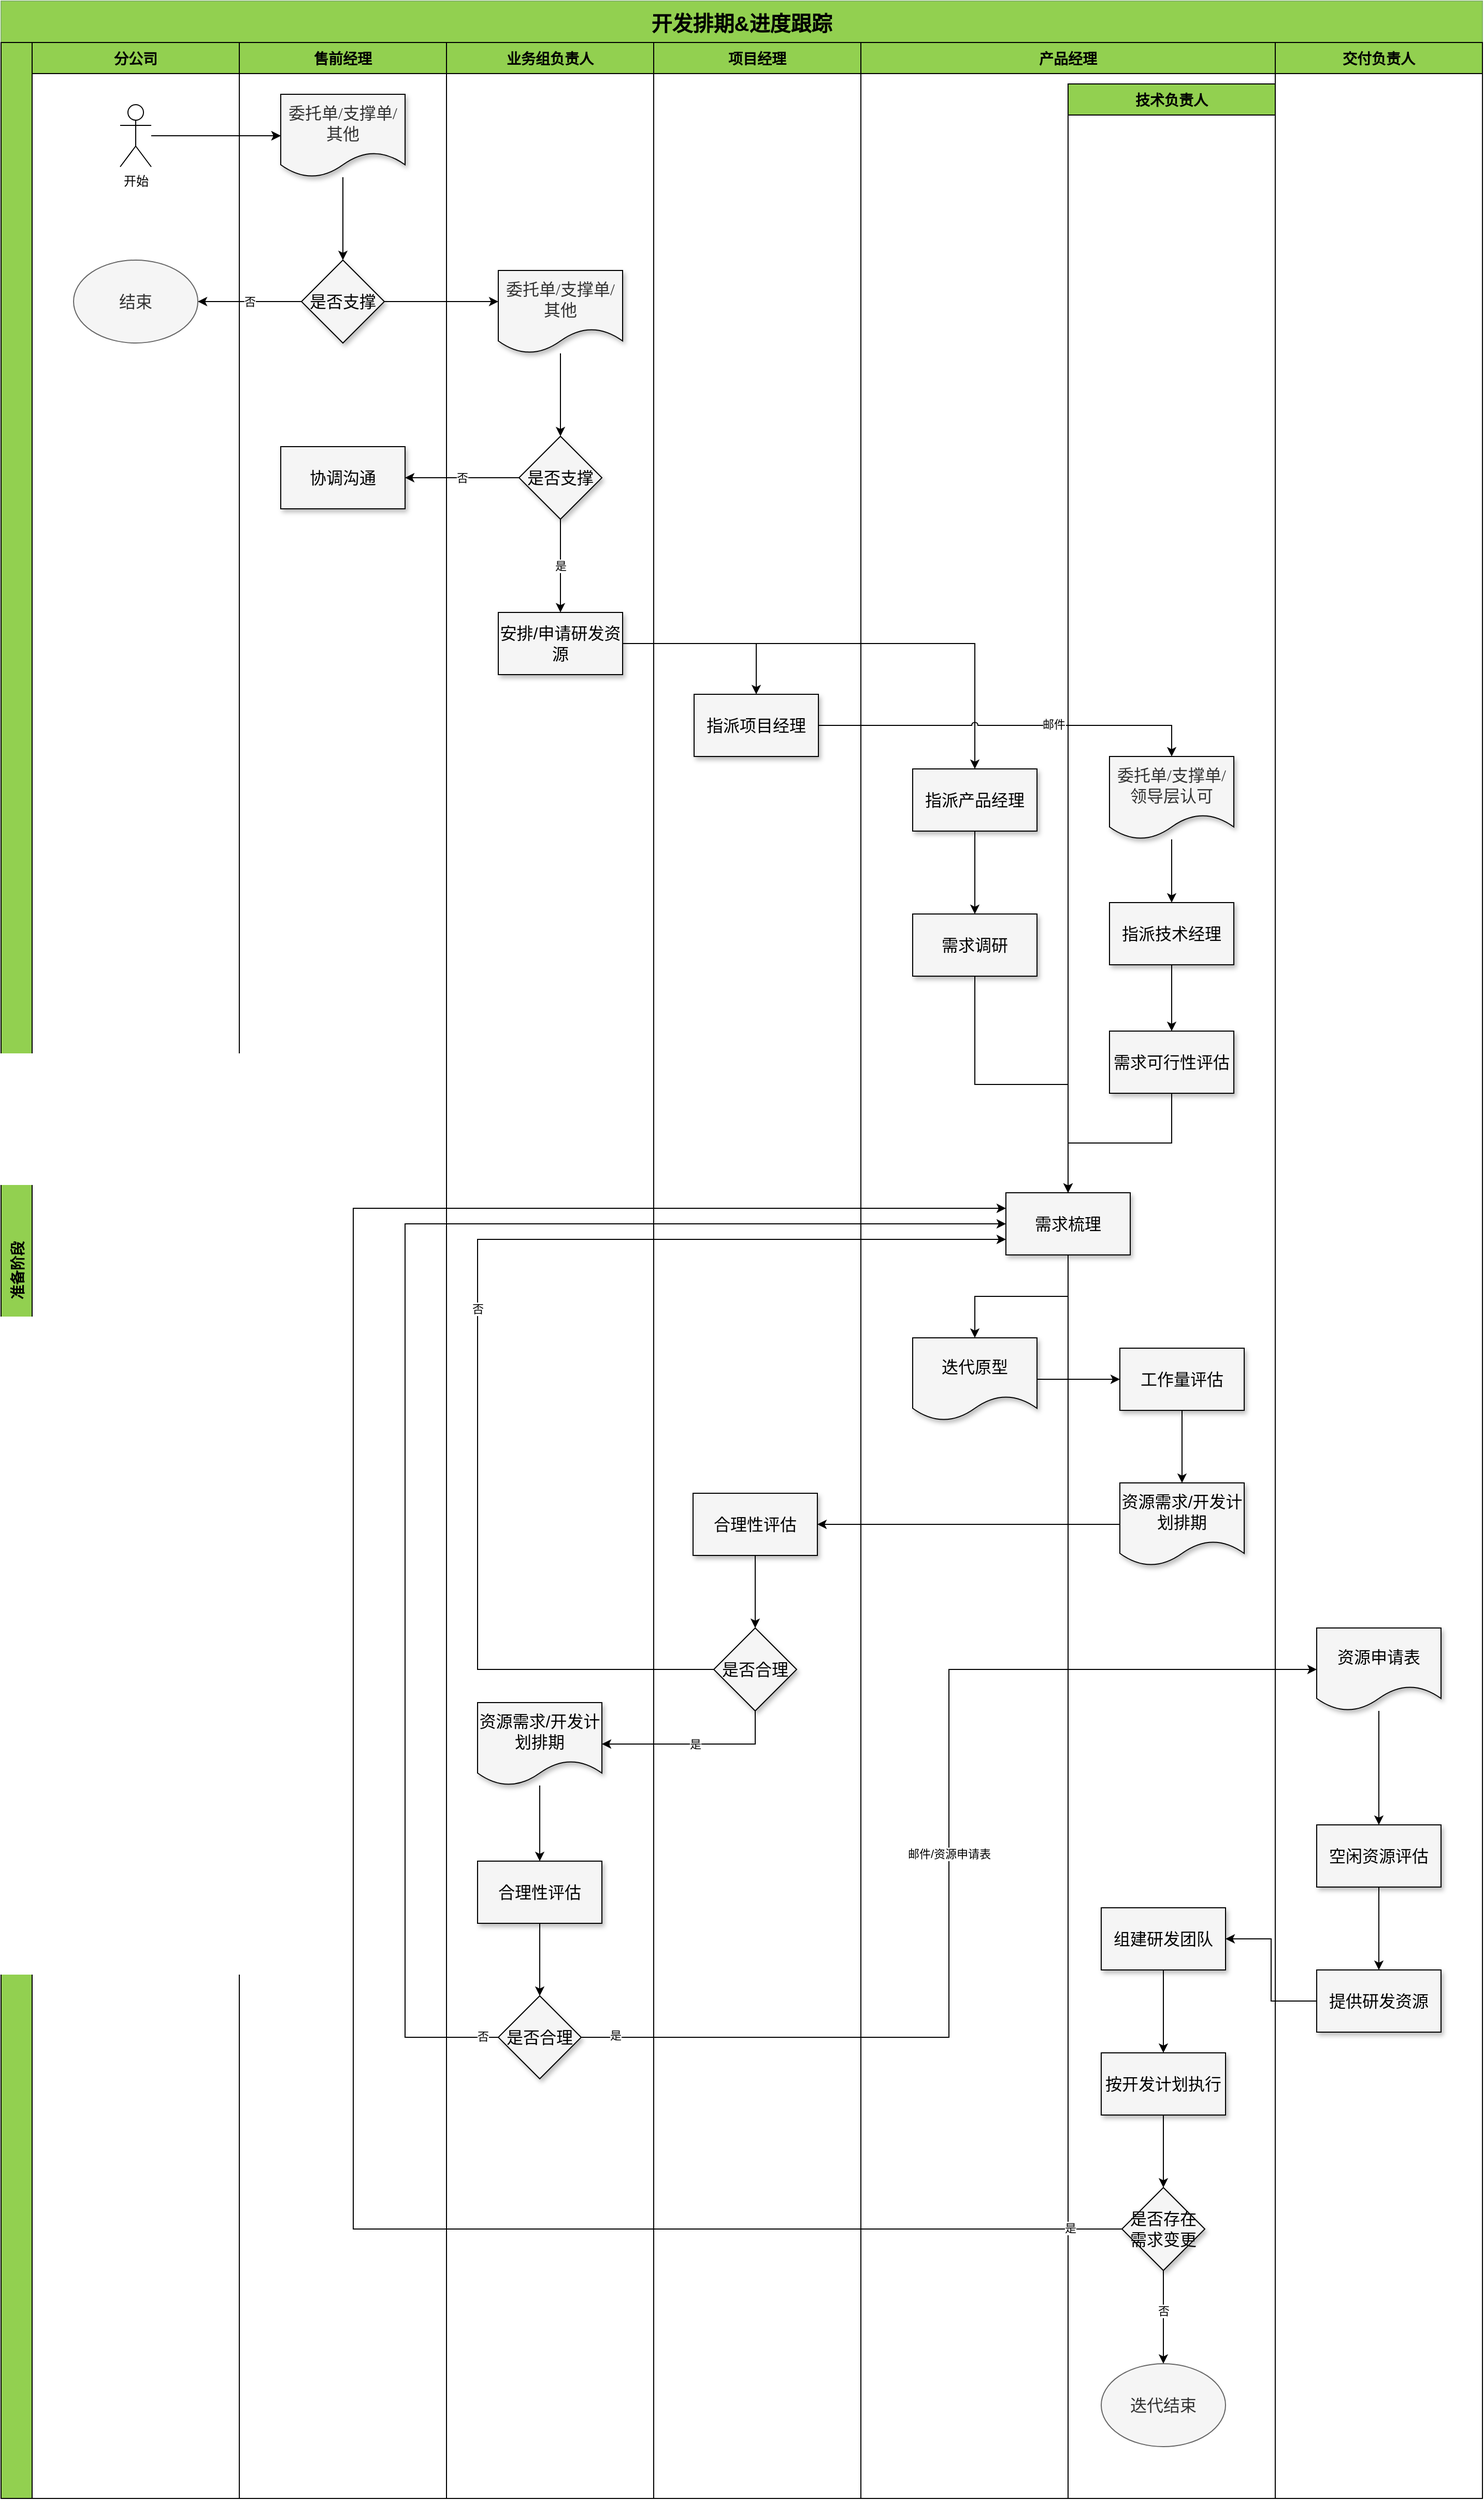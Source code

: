 <mxfile version="21.4.0" type="github">
  <diagram id="Nbi2OOFG4A7icGLgDpQb" name="第 1 页">
    <mxGraphModel dx="1434" dy="716" grid="1" gridSize="10" guides="1" tooltips="1" connect="1" arrows="1" fold="1" page="1" pageScale="1" pageWidth="827" pageHeight="1169" background="none" math="0" shadow="0">
      <root>
        <mxCell id="0" />
        <mxCell id="1" parent="0" />
        <mxCell id="kk27pRFW-uQP8ShshRhL-2" value="开发排期&amp;进度跟踪" style="swimlane;childLayout=stackLayout;resizeParent=1;resizeParentMax=0;horizontal=1;startSize=40;horizontalStack=0;fillColor=#92D050;strokeColor=#82b366;fontSize=20;spacingTop=4;spacingBottom=4;swimlaneFillColor=none;arcSize=15;perimeterSpacing=0;gradientColor=none;spacing=2;" parent="1" vertex="1">
          <mxGeometry x="20" y="60" width="1430" height="2410" as="geometry">
            <mxRectangle x="220" y="250" width="100" height="30" as="alternateBounds" />
          </mxGeometry>
        </mxCell>
        <mxCell id="kk27pRFW-uQP8ShshRhL-3" value="准备阶段" style="swimlane;startSize=30;horizontal=0;fillColor=#92D050;fontSize=14;" parent="kk27pRFW-uQP8ShshRhL-2" vertex="1">
          <mxGeometry y="40" width="1430" height="2370" as="geometry" />
        </mxCell>
        <mxCell id="3Ep8Qb1cGVb_W9g0E4yR-12" value="产品经理" style="swimlane;startSize=30;fillColor=#92D050;fontSize=14;" parent="kk27pRFW-uQP8ShshRhL-3" vertex="1">
          <mxGeometry x="830" width="400" height="2370" as="geometry" />
        </mxCell>
        <mxCell id="3Ep8Qb1cGVb_W9g0E4yR-42" value="" style="edgeStyle=orthogonalEdgeStyle;rounded=0;orthogonalLoop=1;jettySize=auto;html=1;" parent="3Ep8Qb1cGVb_W9g0E4yR-12" source="3Ep8Qb1cGVb_W9g0E4yR-37" target="3Ep8Qb1cGVb_W9g0E4yR-41" edge="1">
          <mxGeometry relative="1" as="geometry" />
        </mxCell>
        <mxCell id="3Ep8Qb1cGVb_W9g0E4yR-37" value="指派产品经理" style="whiteSpace=wrap;html=1;fontSize=16;fillColor=#F5F5F5;fontColor=#000000;shadow=1;sketch=0;" parent="3Ep8Qb1cGVb_W9g0E4yR-12" vertex="1">
          <mxGeometry x="50" y="701" width="120" height="60" as="geometry" />
        </mxCell>
        <mxCell id="3Ep8Qb1cGVb_W9g0E4yR-41" value="需求调研" style="whiteSpace=wrap;html=1;fontSize=16;fillColor=#F5F5F5;fontColor=#000000;shadow=1;sketch=0;" parent="3Ep8Qb1cGVb_W9g0E4yR-12" vertex="1">
          <mxGeometry x="50" y="841" width="120" height="60" as="geometry" />
        </mxCell>
        <mxCell id="FOfrEXctaHEaaRynyg7d-13" value="" style="edgeStyle=orthogonalEdgeStyle;rounded=0;orthogonalLoop=1;jettySize=auto;html=1;" parent="3Ep8Qb1cGVb_W9g0E4yR-12" source="3Ep8Qb1cGVb_W9g0E4yR-65" target="FOfrEXctaHEaaRynyg7d-12" edge="1">
          <mxGeometry relative="1" as="geometry" />
        </mxCell>
        <mxCell id="3Ep8Qb1cGVb_W9g0E4yR-65" value="迭代原型" style="shape=document;whiteSpace=wrap;html=1;boundedLbl=1;fontSize=16;fillColor=#F5F5F5;fontColor=#000000;shadow=1;sketch=0;" parent="3Ep8Qb1cGVb_W9g0E4yR-12" vertex="1">
          <mxGeometry x="50" y="1250" width="120" height="80" as="geometry" />
        </mxCell>
        <mxCell id="3Ep8Qb1cGVb_W9g0E4yR-13" value="技术负责人" style="swimlane;startSize=30;fillColor=#92D050;fontSize=14;" parent="3Ep8Qb1cGVb_W9g0E4yR-12" vertex="1">
          <mxGeometry x="200" y="40" width="200" height="2330" as="geometry" />
        </mxCell>
        <mxCell id="3Ep8Qb1cGVb_W9g0E4yR-80" value="" style="edgeStyle=orthogonalEdgeStyle;rounded=0;orthogonalLoop=1;jettySize=auto;html=1;" parent="3Ep8Qb1cGVb_W9g0E4yR-13" source="3Ep8Qb1cGVb_W9g0E4yR-70" target="3Ep8Qb1cGVb_W9g0E4yR-79" edge="1">
          <mxGeometry relative="1" as="geometry" />
        </mxCell>
        <mxCell id="3Ep8Qb1cGVb_W9g0E4yR-70" value="组建研发团队" style="whiteSpace=wrap;html=1;fontSize=16;fillColor=#F5F5F5;fontColor=#000000;shadow=1;sketch=0;" parent="3Ep8Qb1cGVb_W9g0E4yR-13" vertex="1">
          <mxGeometry x="32" y="1760" width="120" height="60" as="geometry" />
        </mxCell>
        <mxCell id="3Ep8Qb1cGVb_W9g0E4yR-85" value="" style="edgeStyle=orthogonalEdgeStyle;rounded=0;orthogonalLoop=1;jettySize=auto;html=1;" parent="3Ep8Qb1cGVb_W9g0E4yR-13" source="3Ep8Qb1cGVb_W9g0E4yR-79" target="3Ep8Qb1cGVb_W9g0E4yR-84" edge="1">
          <mxGeometry relative="1" as="geometry" />
        </mxCell>
        <mxCell id="3Ep8Qb1cGVb_W9g0E4yR-79" value="按开发计划执行" style="whiteSpace=wrap;html=1;fontSize=16;fillColor=#F5F5F5;fontColor=#000000;shadow=1;sketch=0;" parent="3Ep8Qb1cGVb_W9g0E4yR-13" vertex="1">
          <mxGeometry x="32" y="1900" width="120" height="60" as="geometry" />
        </mxCell>
        <mxCell id="3Ep8Qb1cGVb_W9g0E4yR-91" style="edgeStyle=orthogonalEdgeStyle;rounded=0;orthogonalLoop=1;jettySize=auto;html=1;exitX=0.5;exitY=1;exitDx=0;exitDy=0;entryX=0.5;entryY=0;entryDx=0;entryDy=0;" parent="3Ep8Qb1cGVb_W9g0E4yR-13" source="3Ep8Qb1cGVb_W9g0E4yR-84" target="3Ep8Qb1cGVb_W9g0E4yR-88" edge="1">
          <mxGeometry relative="1" as="geometry" />
        </mxCell>
        <mxCell id="FOfrEXctaHEaaRynyg7d-27" value="否" style="edgeLabel;html=1;align=center;verticalAlign=middle;resizable=0;points=[];" parent="3Ep8Qb1cGVb_W9g0E4yR-91" vertex="1" connectable="0">
          <mxGeometry x="-0.133" relative="1" as="geometry">
            <mxPoint as="offset" />
          </mxGeometry>
        </mxCell>
        <mxCell id="3Ep8Qb1cGVb_W9g0E4yR-84" value="是否存在需求变更" style="rhombus;whiteSpace=wrap;html=1;fontSize=16;fillColor=#F5F5F5;fontColor=#000000;shadow=1;sketch=0;" parent="3Ep8Qb1cGVb_W9g0E4yR-13" vertex="1">
          <mxGeometry x="52" y="2030" width="80" height="80" as="geometry" />
        </mxCell>
        <mxCell id="3Ep8Qb1cGVb_W9g0E4yR-88" value="迭代结束" style="ellipse;whiteSpace=wrap;html=1;fillColor=#f5f5f5;fontColor=#333333;strokeColor=#666666;fontSize=16;" parent="3Ep8Qb1cGVb_W9g0E4yR-13" vertex="1">
          <mxGeometry x="32" y="2200" width="120" height="80" as="geometry" />
        </mxCell>
        <mxCell id="3Ep8Qb1cGVb_W9g0E4yR-32" value="&lt;font face=&quot;Microsoft YaHei-2&quot; color=&quot;#333333&quot;&gt;&lt;span style=&quot;font-size: 16px;&quot;&gt;委托单/支撑单/领导层认可&lt;/span&gt;&lt;/font&gt;" style="shape=document;whiteSpace=wrap;html=1;boundedLbl=1;shadow=1;sketch=0;fontSize=12;fontColor=#FFC000;fillColor=#F5F5F5;" parent="3Ep8Qb1cGVb_W9g0E4yR-13" vertex="1">
          <mxGeometry x="40" y="649" width="120" height="80" as="geometry" />
        </mxCell>
        <mxCell id="FOfrEXctaHEaaRynyg7d-9" value="" style="edgeStyle=orthogonalEdgeStyle;rounded=0;orthogonalLoop=1;jettySize=auto;html=1;" parent="3Ep8Qb1cGVb_W9g0E4yR-13" source="3Ep8Qb1cGVb_W9g0E4yR-48" target="FOfrEXctaHEaaRynyg7d-8" edge="1">
          <mxGeometry relative="1" as="geometry" />
        </mxCell>
        <mxCell id="3Ep8Qb1cGVb_W9g0E4yR-48" value="指派技术经理" style="whiteSpace=wrap;html=1;fontSize=16;fillColor=#F5F5F5;fontColor=#000000;shadow=1;sketch=0;" parent="3Ep8Qb1cGVb_W9g0E4yR-13" vertex="1">
          <mxGeometry x="40" y="790" width="120" height="60" as="geometry" />
        </mxCell>
        <mxCell id="FOfrEXctaHEaaRynyg7d-7" value="" style="edgeStyle=none;orthogonalLoop=1;jettySize=auto;html=1;rounded=0;entryX=0.5;entryY=0;entryDx=0;entryDy=0;" parent="3Ep8Qb1cGVb_W9g0E4yR-13" source="3Ep8Qb1cGVb_W9g0E4yR-32" target="3Ep8Qb1cGVb_W9g0E4yR-48" edge="1">
          <mxGeometry width="100" relative="1" as="geometry">
            <mxPoint x="50" y="780" as="sourcePoint" />
            <mxPoint x="150" y="780" as="targetPoint" />
            <Array as="points" />
          </mxGeometry>
        </mxCell>
        <mxCell id="FOfrEXctaHEaaRynyg7d-8" value="需求可行性评估" style="whiteSpace=wrap;html=1;fontSize=16;fillColor=#F5F5F5;fontColor=#000000;shadow=1;sketch=0;" parent="3Ep8Qb1cGVb_W9g0E4yR-13" vertex="1">
          <mxGeometry x="40" y="914" width="120" height="60" as="geometry" />
        </mxCell>
        <mxCell id="3Ep8Qb1cGVb_W9g0E4yR-62" style="edgeStyle=orthogonalEdgeStyle;rounded=0;orthogonalLoop=1;jettySize=auto;html=1;exitX=0.5;exitY=1;exitDx=0;exitDy=0;" parent="3Ep8Qb1cGVb_W9g0E4yR-12" source="3Ep8Qb1cGVb_W9g0E4yR-41" target="FOfrEXctaHEaaRynyg7d-2" edge="1">
          <mxGeometry relative="1" as="geometry">
            <mxPoint x="110" y="930" as="targetPoint" />
          </mxGeometry>
        </mxCell>
        <mxCell id="FOfrEXctaHEaaRynyg7d-11" style="edgeStyle=orthogonalEdgeStyle;rounded=0;orthogonalLoop=1;jettySize=auto;html=1;exitX=0.5;exitY=1;exitDx=0;exitDy=0;entryX=0.5;entryY=0;entryDx=0;entryDy=0;" parent="3Ep8Qb1cGVb_W9g0E4yR-12" source="FOfrEXctaHEaaRynyg7d-2" target="3Ep8Qb1cGVb_W9g0E4yR-65" edge="1">
          <mxGeometry relative="1" as="geometry" />
        </mxCell>
        <mxCell id="FOfrEXctaHEaaRynyg7d-2" value="需求梳理" style="whiteSpace=wrap;html=1;fontSize=16;fillColor=#F5F5F5;fontColor=#000000;shadow=1;sketch=0;" parent="3Ep8Qb1cGVb_W9g0E4yR-12" vertex="1">
          <mxGeometry x="140" y="1110" width="120" height="60" as="geometry" />
        </mxCell>
        <mxCell id="FOfrEXctaHEaaRynyg7d-10" style="edgeStyle=orthogonalEdgeStyle;rounded=0;orthogonalLoop=1;jettySize=auto;html=1;exitX=0.5;exitY=1;exitDx=0;exitDy=0;entryX=0.5;entryY=0;entryDx=0;entryDy=0;" parent="3Ep8Qb1cGVb_W9g0E4yR-12" source="FOfrEXctaHEaaRynyg7d-8" target="FOfrEXctaHEaaRynyg7d-2" edge="1">
          <mxGeometry relative="1" as="geometry" />
        </mxCell>
        <mxCell id="FOfrEXctaHEaaRynyg7d-15" value="" style="edgeStyle=orthogonalEdgeStyle;rounded=0;orthogonalLoop=1;jettySize=auto;html=1;" parent="3Ep8Qb1cGVb_W9g0E4yR-12" source="FOfrEXctaHEaaRynyg7d-12" target="FOfrEXctaHEaaRynyg7d-14" edge="1">
          <mxGeometry relative="1" as="geometry" />
        </mxCell>
        <mxCell id="FOfrEXctaHEaaRynyg7d-12" value="工作量评估" style="whiteSpace=wrap;html=1;fontSize=16;fillColor=#F5F5F5;fontColor=#000000;shadow=1;sketch=0;" parent="3Ep8Qb1cGVb_W9g0E4yR-12" vertex="1">
          <mxGeometry x="250" y="1260" width="120" height="60" as="geometry" />
        </mxCell>
        <mxCell id="FOfrEXctaHEaaRynyg7d-14" value="资源需求/开发计划排期" style="shape=document;whiteSpace=wrap;html=1;boundedLbl=1;fontSize=16;fillColor=#F5F5F5;fontColor=#000000;shadow=1;sketch=0;" parent="3Ep8Qb1cGVb_W9g0E4yR-12" vertex="1">
          <mxGeometry x="250" y="1390" width="120" height="80" as="geometry" />
        </mxCell>
        <mxCell id="FOfrEXctaHEaaRynyg7d-28" style="edgeStyle=orthogonalEdgeStyle;rounded=0;orthogonalLoop=1;jettySize=auto;html=1;exitX=0;exitY=0.5;exitDx=0;exitDy=0;entryX=0;entryY=0.25;entryDx=0;entryDy=0;" parent="3Ep8Qb1cGVb_W9g0E4yR-12" source="3Ep8Qb1cGVb_W9g0E4yR-84" target="FOfrEXctaHEaaRynyg7d-2" edge="1">
          <mxGeometry relative="1" as="geometry">
            <mxPoint x="-240" y="1520" as="targetPoint" />
            <Array as="points">
              <mxPoint x="-490" y="2110" />
              <mxPoint x="-490" y="1125" />
            </Array>
          </mxGeometry>
        </mxCell>
        <mxCell id="FOfrEXctaHEaaRynyg7d-29" value="是" style="edgeLabel;html=1;align=center;verticalAlign=middle;resizable=0;points=[];" parent="FOfrEXctaHEaaRynyg7d-28" vertex="1" connectable="0">
          <mxGeometry x="-0.957" y="-1" relative="1" as="geometry">
            <mxPoint as="offset" />
          </mxGeometry>
        </mxCell>
        <mxCell id="OawIMf_CP--zUOg47wnV-12" value="分公司" style="swimlane;startSize=30;fillColor=#92D050;fontSize=14;" parent="kk27pRFW-uQP8ShshRhL-3" vertex="1">
          <mxGeometry x="30" width="200" height="2370" as="geometry" />
        </mxCell>
        <mxCell id="3Ep8Qb1cGVb_W9g0E4yR-1" value="开始" style="shape=umlActor;verticalLabelPosition=bottom;verticalAlign=top;html=1;outlineConnect=0;" parent="OawIMf_CP--zUOg47wnV-12" vertex="1">
          <mxGeometry x="85" y="60" width="30" height="60" as="geometry" />
        </mxCell>
        <mxCell id="3Ep8Qb1cGVb_W9g0E4yR-24" value="结束" style="ellipse;whiteSpace=wrap;html=1;fillColor=#f5f5f5;fontColor=#333333;strokeColor=#666666;fontSize=16;" parent="OawIMf_CP--zUOg47wnV-12" vertex="1">
          <mxGeometry x="40" y="210" width="120" height="80" as="geometry" />
        </mxCell>
        <mxCell id="3Ep8Qb1cGVb_W9g0E4yR-5" value="售前经理" style="swimlane;startSize=30;fillColor=#92D050;fontSize=14;" parent="kk27pRFW-uQP8ShshRhL-3" vertex="1">
          <mxGeometry x="230" width="200" height="2370" as="geometry" />
        </mxCell>
        <mxCell id="3Ep8Qb1cGVb_W9g0E4yR-23" value="" style="edgeStyle=orthogonalEdgeStyle;rounded=0;orthogonalLoop=1;jettySize=auto;html=1;" parent="3Ep8Qb1cGVb_W9g0E4yR-5" source="OPbE7t7HaxnLKORAEwCf-114" target="3Ep8Qb1cGVb_W9g0E4yR-22" edge="1">
          <mxGeometry relative="1" as="geometry" />
        </mxCell>
        <mxCell id="OPbE7t7HaxnLKORAEwCf-114" value="&lt;font face=&quot;Microsoft YaHei-2&quot; color=&quot;#333333&quot;&gt;&lt;span style=&quot;font-size: 16px;&quot;&gt;委托单/支撑单/其他&lt;/span&gt;&lt;/font&gt;" style="shape=document;whiteSpace=wrap;html=1;boundedLbl=1;shadow=1;sketch=0;fontSize=12;fontColor=#FFC000;fillColor=#F5F5F5;" parent="3Ep8Qb1cGVb_W9g0E4yR-5" vertex="1">
          <mxGeometry x="40" y="50" width="120" height="80" as="geometry" />
        </mxCell>
        <mxCell id="3Ep8Qb1cGVb_W9g0E4yR-22" value="是否支撑" style="rhombus;whiteSpace=wrap;html=1;fillColor=#F5F5F5;fontColor=#000000;shadow=1;sketch=0;fontSize=16;" parent="3Ep8Qb1cGVb_W9g0E4yR-5" vertex="1">
          <mxGeometry x="60" y="210" width="80" height="80" as="geometry" />
        </mxCell>
        <mxCell id="3Ep8Qb1cGVb_W9g0E4yR-92" value="协调沟通" style="whiteSpace=wrap;html=1;fontSize=16;fillColor=#F5F5F5;fontColor=#000000;shadow=1;sketch=0;" parent="3Ep8Qb1cGVb_W9g0E4yR-5" vertex="1">
          <mxGeometry x="40" y="390" width="120" height="60" as="geometry" />
        </mxCell>
        <mxCell id="3Ep8Qb1cGVb_W9g0E4yR-10" value="业务组负责人" style="swimlane;startSize=30;fillColor=#92D050;fontSize=14;" parent="kk27pRFW-uQP8ShshRhL-3" vertex="1">
          <mxGeometry x="430" width="200" height="2370" as="geometry" />
        </mxCell>
        <mxCell id="3Ep8Qb1cGVb_W9g0E4yR-31" value="" style="edgeStyle=orthogonalEdgeStyle;rounded=0;orthogonalLoop=1;jettySize=auto;html=1;" parent="3Ep8Qb1cGVb_W9g0E4yR-10" source="3Ep8Qb1cGVb_W9g0E4yR-28" target="3Ep8Qb1cGVb_W9g0E4yR-30" edge="1">
          <mxGeometry relative="1" as="geometry" />
        </mxCell>
        <mxCell id="3Ep8Qb1cGVb_W9g0E4yR-28" value="&lt;font face=&quot;Microsoft YaHei-2&quot; color=&quot;#333333&quot;&gt;&lt;span style=&quot;font-size: 16px;&quot;&gt;委托单/支撑单/其他&lt;/span&gt;&lt;/font&gt;" style="shape=document;whiteSpace=wrap;html=1;boundedLbl=1;shadow=1;sketch=0;fontSize=12;fontColor=#FFC000;fillColor=#F5F5F5;" parent="3Ep8Qb1cGVb_W9g0E4yR-10" vertex="1">
          <mxGeometry x="50" y="220" width="120" height="80" as="geometry" />
        </mxCell>
        <mxCell id="3Ep8Qb1cGVb_W9g0E4yR-35" value="是" style="edgeStyle=orthogonalEdgeStyle;rounded=0;orthogonalLoop=1;jettySize=auto;html=1;" parent="3Ep8Qb1cGVb_W9g0E4yR-10" source="3Ep8Qb1cGVb_W9g0E4yR-30" target="3Ep8Qb1cGVb_W9g0E4yR-34" edge="1">
          <mxGeometry relative="1" as="geometry" />
        </mxCell>
        <mxCell id="3Ep8Qb1cGVb_W9g0E4yR-30" value="是否支撑" style="rhombus;whiteSpace=wrap;html=1;fillColor=#F5F5F5;fontColor=#000000;shadow=1;sketch=0;fontSize=16;" parent="3Ep8Qb1cGVb_W9g0E4yR-10" vertex="1">
          <mxGeometry x="70" y="380" width="80" height="80" as="geometry" />
        </mxCell>
        <mxCell id="3Ep8Qb1cGVb_W9g0E4yR-34" value="安排/申请研发资源" style="whiteSpace=wrap;html=1;fontSize=16;fillColor=#F5F5F5;fontColor=#000000;shadow=1;sketch=0;" parent="3Ep8Qb1cGVb_W9g0E4yR-10" vertex="1">
          <mxGeometry x="50" y="550" width="120" height="60" as="geometry" />
        </mxCell>
        <mxCell id="FOfrEXctaHEaaRynyg7d-32" value="" style="edgeStyle=orthogonalEdgeStyle;rounded=0;orthogonalLoop=1;jettySize=auto;html=1;jumpStyle=arc;" parent="3Ep8Qb1cGVb_W9g0E4yR-10" source="FOfrEXctaHEaaRynyg7d-30" target="FOfrEXctaHEaaRynyg7d-31" edge="1">
          <mxGeometry relative="1" as="geometry" />
        </mxCell>
        <mxCell id="FOfrEXctaHEaaRynyg7d-30" value="资源需求/开发计划排期" style="shape=document;whiteSpace=wrap;html=1;boundedLbl=1;fontSize=16;fillColor=#F5F5F5;fontColor=#000000;shadow=1;sketch=0;" parent="3Ep8Qb1cGVb_W9g0E4yR-10" vertex="1">
          <mxGeometry x="30" y="1602" width="120" height="80" as="geometry" />
        </mxCell>
        <mxCell id="FOfrEXctaHEaaRynyg7d-35" value="" style="edgeStyle=orthogonalEdgeStyle;rounded=0;orthogonalLoop=1;jettySize=auto;html=1;" parent="3Ep8Qb1cGVb_W9g0E4yR-10" source="FOfrEXctaHEaaRynyg7d-31" target="FOfrEXctaHEaaRynyg7d-34" edge="1">
          <mxGeometry relative="1" as="geometry" />
        </mxCell>
        <mxCell id="FOfrEXctaHEaaRynyg7d-31" value="合理性评估" style="whiteSpace=wrap;html=1;fontSize=16;fillColor=#F5F5F5;fontColor=#000000;shadow=1;sketch=0;" parent="3Ep8Qb1cGVb_W9g0E4yR-10" vertex="1">
          <mxGeometry x="30" y="1755" width="120" height="60" as="geometry" />
        </mxCell>
        <mxCell id="FOfrEXctaHEaaRynyg7d-34" value="是否合理" style="rhombus;whiteSpace=wrap;html=1;fontSize=16;fillColor=#F5F5F5;fontColor=#000000;shadow=1;sketch=0;" parent="3Ep8Qb1cGVb_W9g0E4yR-10" vertex="1">
          <mxGeometry x="50" y="1885" width="80" height="80" as="geometry" />
        </mxCell>
        <mxCell id="3Ep8Qb1cGVb_W9g0E4yR-11" value="项目经理" style="swimlane;startSize=30;fillColor=#92D050;fontSize=14;" parent="kk27pRFW-uQP8ShshRhL-3" vertex="1">
          <mxGeometry x="630" width="200" height="2370" as="geometry" />
        </mxCell>
        <mxCell id="3Ep8Qb1cGVb_W9g0E4yR-36" value="指派项目经理" style="whiteSpace=wrap;html=1;fontSize=16;fillColor=#F5F5F5;fontColor=#000000;shadow=1;sketch=0;" parent="3Ep8Qb1cGVb_W9g0E4yR-11" vertex="1">
          <mxGeometry x="39" y="629" width="120" height="60" as="geometry" />
        </mxCell>
        <mxCell id="FOfrEXctaHEaaRynyg7d-19" value="" style="edgeStyle=orthogonalEdgeStyle;rounded=0;orthogonalLoop=1;jettySize=auto;html=1;" parent="3Ep8Qb1cGVb_W9g0E4yR-11" source="FOfrEXctaHEaaRynyg7d-16" target="FOfrEXctaHEaaRynyg7d-18" edge="1">
          <mxGeometry relative="1" as="geometry" />
        </mxCell>
        <mxCell id="FOfrEXctaHEaaRynyg7d-16" value="合理性评估" style="whiteSpace=wrap;html=1;fontSize=16;fillColor=#F5F5F5;fontColor=#000000;shadow=1;sketch=0;" parent="3Ep8Qb1cGVb_W9g0E4yR-11" vertex="1">
          <mxGeometry x="38" y="1400" width="120" height="60" as="geometry" />
        </mxCell>
        <mxCell id="FOfrEXctaHEaaRynyg7d-18" value="是否合理" style="rhombus;whiteSpace=wrap;html=1;fontSize=16;fillColor=#F5F5F5;fontColor=#000000;shadow=1;sketch=0;" parent="3Ep8Qb1cGVb_W9g0E4yR-11" vertex="1">
          <mxGeometry x="58" y="1530" width="80" height="80" as="geometry" />
        </mxCell>
        <mxCell id="3Ep8Qb1cGVb_W9g0E4yR-19" value="交付负责人" style="swimlane;startSize=30;fillColor=#92D050;fontSize=14;" parent="kk27pRFW-uQP8ShshRhL-3" vertex="1">
          <mxGeometry x="1230" width="200" height="2370" as="geometry" />
        </mxCell>
        <mxCell id="FOfrEXctaHEaaRynyg7d-25" value="" style="edgeStyle=orthogonalEdgeStyle;rounded=0;orthogonalLoop=1;jettySize=auto;html=1;" parent="3Ep8Qb1cGVb_W9g0E4yR-19" source="3Ep8Qb1cGVb_W9g0E4yR-72" target="FOfrEXctaHEaaRynyg7d-24" edge="1">
          <mxGeometry relative="1" as="geometry" />
        </mxCell>
        <mxCell id="3Ep8Qb1cGVb_W9g0E4yR-72" value="空闲资源评估" style="whiteSpace=wrap;html=1;fontSize=16;fillColor=#F5F5F5;fontColor=#000000;shadow=1;sketch=0;" parent="3Ep8Qb1cGVb_W9g0E4yR-19" vertex="1">
          <mxGeometry x="40" y="1720" width="120" height="60" as="geometry" />
        </mxCell>
        <mxCell id="FOfrEXctaHEaaRynyg7d-23" value="" style="edgeStyle=orthogonalEdgeStyle;rounded=0;orthogonalLoop=1;jettySize=auto;html=1;" parent="3Ep8Qb1cGVb_W9g0E4yR-19" source="FOfrEXctaHEaaRynyg7d-21" target="3Ep8Qb1cGVb_W9g0E4yR-72" edge="1">
          <mxGeometry relative="1" as="geometry" />
        </mxCell>
        <mxCell id="FOfrEXctaHEaaRynyg7d-21" value="资源申请表" style="shape=document;whiteSpace=wrap;html=1;boundedLbl=1;fontSize=16;fillColor=#F5F5F5;fontColor=#000000;shadow=1;sketch=0;" parent="3Ep8Qb1cGVb_W9g0E4yR-19" vertex="1">
          <mxGeometry x="40" y="1530" width="120" height="80" as="geometry" />
        </mxCell>
        <mxCell id="FOfrEXctaHEaaRynyg7d-24" value="提供研发资源" style="whiteSpace=wrap;html=1;fontSize=16;fillColor=#F5F5F5;fontColor=#000000;shadow=1;sketch=0;" parent="3Ep8Qb1cGVb_W9g0E4yR-19" vertex="1">
          <mxGeometry x="40" y="1860" width="120" height="60" as="geometry" />
        </mxCell>
        <mxCell id="3Ep8Qb1cGVb_W9g0E4yR-3" value="" style="edgeStyle=orthogonalEdgeStyle;rounded=0;orthogonalLoop=1;jettySize=auto;html=1;" parent="kk27pRFW-uQP8ShshRhL-3" source="3Ep8Qb1cGVb_W9g0E4yR-1" target="OPbE7t7HaxnLKORAEwCf-114" edge="1">
          <mxGeometry relative="1" as="geometry" />
        </mxCell>
        <mxCell id="3Ep8Qb1cGVb_W9g0E4yR-4" value="" style="edgeStyle=orthogonalEdgeStyle;rounded=0;orthogonalLoop=1;jettySize=auto;html=1;" parent="kk27pRFW-uQP8ShshRhL-3" source="3Ep8Qb1cGVb_W9g0E4yR-1" target="OPbE7t7HaxnLKORAEwCf-114" edge="1">
          <mxGeometry relative="1" as="geometry" />
        </mxCell>
        <mxCell id="3Ep8Qb1cGVb_W9g0E4yR-25" value="否" style="edgeStyle=orthogonalEdgeStyle;rounded=0;orthogonalLoop=1;jettySize=auto;html=1;exitX=0;exitY=0.5;exitDx=0;exitDy=0;entryX=1;entryY=0.5;entryDx=0;entryDy=0;" parent="kk27pRFW-uQP8ShshRhL-3" source="3Ep8Qb1cGVb_W9g0E4yR-22" target="3Ep8Qb1cGVb_W9g0E4yR-24" edge="1">
          <mxGeometry relative="1" as="geometry" />
        </mxCell>
        <mxCell id="3Ep8Qb1cGVb_W9g0E4yR-29" style="edgeStyle=orthogonalEdgeStyle;rounded=0;orthogonalLoop=1;jettySize=auto;html=1;exitX=1;exitY=0.5;exitDx=0;exitDy=0;entryX=0;entryY=0.375;entryDx=0;entryDy=0;entryPerimeter=0;" parent="kk27pRFW-uQP8ShshRhL-3" source="3Ep8Qb1cGVb_W9g0E4yR-22" target="3Ep8Qb1cGVb_W9g0E4yR-28" edge="1">
          <mxGeometry relative="1" as="geometry" />
        </mxCell>
        <mxCell id="3Ep8Qb1cGVb_W9g0E4yR-39" style="rounded=0;orthogonalLoop=1;jettySize=auto;html=1;exitX=1;exitY=0.5;exitDx=0;exitDy=0;entryX=0.5;entryY=0;entryDx=0;entryDy=0;edgeStyle=orthogonalEdgeStyle;" parent="kk27pRFW-uQP8ShshRhL-3" source="3Ep8Qb1cGVb_W9g0E4yR-34" target="3Ep8Qb1cGVb_W9g0E4yR-37" edge="1">
          <mxGeometry relative="1" as="geometry" />
        </mxCell>
        <mxCell id="3Ep8Qb1cGVb_W9g0E4yR-40" style="edgeStyle=orthogonalEdgeStyle;rounded=0;orthogonalLoop=1;jettySize=auto;html=1;exitX=1;exitY=0.5;exitDx=0;exitDy=0;entryX=0.5;entryY=0;entryDx=0;entryDy=0;jumpStyle=arc;" parent="kk27pRFW-uQP8ShshRhL-3" source="3Ep8Qb1cGVb_W9g0E4yR-34" target="3Ep8Qb1cGVb_W9g0E4yR-36" edge="1">
          <mxGeometry relative="1" as="geometry" />
        </mxCell>
        <mxCell id="3Ep8Qb1cGVb_W9g0E4yR-93" value="否" style="edgeStyle=orthogonalEdgeStyle;rounded=0;orthogonalLoop=1;jettySize=auto;html=1;exitX=0;exitY=0.5;exitDx=0;exitDy=0;entryX=1;entryY=0.5;entryDx=0;entryDy=0;jumpStyle=arc;" parent="kk27pRFW-uQP8ShshRhL-3" source="3Ep8Qb1cGVb_W9g0E4yR-30" target="3Ep8Qb1cGVb_W9g0E4yR-92" edge="1">
          <mxGeometry relative="1" as="geometry" />
        </mxCell>
        <mxCell id="FOfrEXctaHEaaRynyg7d-3" style="edgeStyle=orthogonalEdgeStyle;rounded=0;orthogonalLoop=1;jettySize=auto;html=1;exitX=1;exitY=0.5;exitDx=0;exitDy=0;entryX=0.5;entryY=0;entryDx=0;entryDy=0;jumpStyle=arc;" parent="kk27pRFW-uQP8ShshRhL-3" source="3Ep8Qb1cGVb_W9g0E4yR-36" target="3Ep8Qb1cGVb_W9g0E4yR-32" edge="1">
          <mxGeometry relative="1" as="geometry" />
        </mxCell>
        <mxCell id="FOfrEXctaHEaaRynyg7d-4" value="邮件" style="edgeLabel;html=1;align=center;verticalAlign=middle;resizable=0;points=[];" parent="FOfrEXctaHEaaRynyg7d-3" vertex="1" connectable="0">
          <mxGeometry x="0.225" y="1" relative="1" as="geometry">
            <mxPoint as="offset" />
          </mxGeometry>
        </mxCell>
        <mxCell id="FOfrEXctaHEaaRynyg7d-17" value="" style="edgeStyle=orthogonalEdgeStyle;rounded=0;orthogonalLoop=1;jettySize=auto;html=1;" parent="kk27pRFW-uQP8ShshRhL-3" source="FOfrEXctaHEaaRynyg7d-14" target="FOfrEXctaHEaaRynyg7d-16" edge="1">
          <mxGeometry relative="1" as="geometry" />
        </mxCell>
        <mxCell id="FOfrEXctaHEaaRynyg7d-20" value="否" style="edgeStyle=orthogonalEdgeStyle;rounded=0;orthogonalLoop=1;jettySize=auto;html=1;exitX=0;exitY=0.5;exitDx=0;exitDy=0;entryX=0;entryY=0.75;entryDx=0;entryDy=0;jumpStyle=arc;" parent="kk27pRFW-uQP8ShshRhL-3" source="FOfrEXctaHEaaRynyg7d-18" target="FOfrEXctaHEaaRynyg7d-2" edge="1">
          <mxGeometry relative="1" as="geometry">
            <mxPoint x="660" y="1220" as="targetPoint" />
            <Array as="points">
              <mxPoint x="460" y="1570" />
              <mxPoint x="460" y="1155" />
            </Array>
          </mxGeometry>
        </mxCell>
        <mxCell id="FOfrEXctaHEaaRynyg7d-22" value="是" style="edgeStyle=orthogonalEdgeStyle;rounded=0;orthogonalLoop=1;jettySize=auto;html=1;exitX=0.5;exitY=1;exitDx=0;exitDy=0;entryX=1;entryY=0.5;entryDx=0;entryDy=0;" parent="kk27pRFW-uQP8ShshRhL-3" source="FOfrEXctaHEaaRynyg7d-18" target="FOfrEXctaHEaaRynyg7d-30" edge="1">
          <mxGeometry relative="1" as="geometry" />
        </mxCell>
        <mxCell id="FOfrEXctaHEaaRynyg7d-26" style="edgeStyle=orthogonalEdgeStyle;rounded=0;orthogonalLoop=1;jettySize=auto;html=1;exitX=0;exitY=0.5;exitDx=0;exitDy=0;entryX=1;entryY=0.5;entryDx=0;entryDy=0;" parent="kk27pRFW-uQP8ShshRhL-3" source="FOfrEXctaHEaaRynyg7d-24" target="3Ep8Qb1cGVb_W9g0E4yR-70" edge="1">
          <mxGeometry relative="1" as="geometry" />
        </mxCell>
        <mxCell id="FOfrEXctaHEaaRynyg7d-36" value="邮件/资源申请表" style="edgeStyle=orthogonalEdgeStyle;rounded=0;orthogonalLoop=1;jettySize=auto;html=1;exitX=1;exitY=0.5;exitDx=0;exitDy=0;entryX=0;entryY=0.5;entryDx=0;entryDy=0;" parent="kk27pRFW-uQP8ShshRhL-3" source="FOfrEXctaHEaaRynyg7d-34" target="FOfrEXctaHEaaRynyg7d-21" edge="1">
          <mxGeometry relative="1" as="geometry" />
        </mxCell>
        <mxCell id="FOfrEXctaHEaaRynyg7d-37" value="是" style="edgeLabel;html=1;align=center;verticalAlign=middle;resizable=0;points=[];" parent="FOfrEXctaHEaaRynyg7d-36" vertex="1" connectable="0">
          <mxGeometry x="-0.938" y="2" relative="1" as="geometry">
            <mxPoint as="offset" />
          </mxGeometry>
        </mxCell>
        <mxCell id="FOfrEXctaHEaaRynyg7d-38" style="edgeStyle=orthogonalEdgeStyle;rounded=0;orthogonalLoop=1;jettySize=auto;html=1;exitX=0;exitY=0.5;exitDx=0;exitDy=0;entryX=0;entryY=0.5;entryDx=0;entryDy=0;" parent="kk27pRFW-uQP8ShshRhL-3" source="FOfrEXctaHEaaRynyg7d-34" target="FOfrEXctaHEaaRynyg7d-2" edge="1">
          <mxGeometry relative="1" as="geometry">
            <mxPoint x="930" y="1150" as="targetPoint" />
            <Array as="points">
              <mxPoint x="390" y="1925" />
              <mxPoint x="390" y="1140" />
            </Array>
          </mxGeometry>
        </mxCell>
        <mxCell id="FOfrEXctaHEaaRynyg7d-39" value="否" style="edgeLabel;html=1;align=center;verticalAlign=middle;resizable=0;points=[];" parent="FOfrEXctaHEaaRynyg7d-38" vertex="1" connectable="0">
          <mxGeometry x="-0.979" y="-1" relative="1" as="geometry">
            <mxPoint as="offset" />
          </mxGeometry>
        </mxCell>
      </root>
    </mxGraphModel>
  </diagram>
</mxfile>
